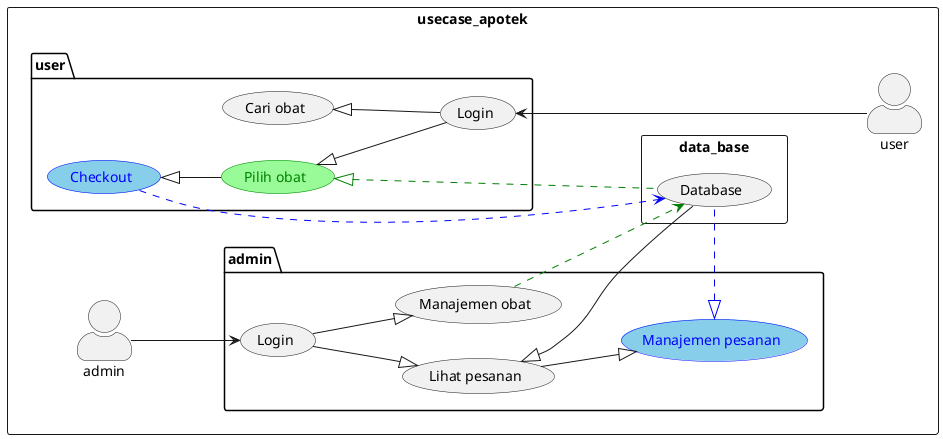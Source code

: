 @startuml usecase 

    skinparam actorStyle  awesome
    left to right direction

    rectangle usecase_apotek{
        actor user as user_actor
        actor admin as admin_actor

        package user{
            "Login" as (login_user)
            "Cari obat" as (cari obat)
            "Pilih obat"as (pilih obat) #palegreen;line:green;text:green
            "Checkout" as (checkout) #SkyBlue;line:blue;text:blue       
        }

        rectangle data_base{
            "Database" as (database)
        }

        package admin{
            "Login" as (login_admin)
            "Lihat pesanan" as (lihat pesanan)
            "Manajemen pesanan" as (manajemen pesanan) #SkyBlue;line:blue;text:blue
            "Manajemen obat" as (manajemen obat)
        }

        ' user
        :user_actor: -up--> (login_user)
        (login_user) -up-|> (cari obat)
        (login_user) -up-|> (pilih obat)
        (pilih obat) -up-|> (checkout)


        ' admin & user
        (checkout) -down--> (database) #Blue;line.dashed;
        (database) -up--|> (manajemen pesanan) #Blue;line.dashed;

        (manajemen obat) -down-> (database) #Green;line.dashed;
        (database) -up--|> (pilih obat) #Green;line.dashed;


        ' admin
        :admin_actor: -down-> (login_admin)
        (login_admin) -down-|> (manajemen obat) 
        (login_admin) -down-|> (lihat pesanan)
        (database) -down-|> (lihat pesanan)
        (lihat pesanan) -down-|> (manajemen pesanan)
    }

@enduml